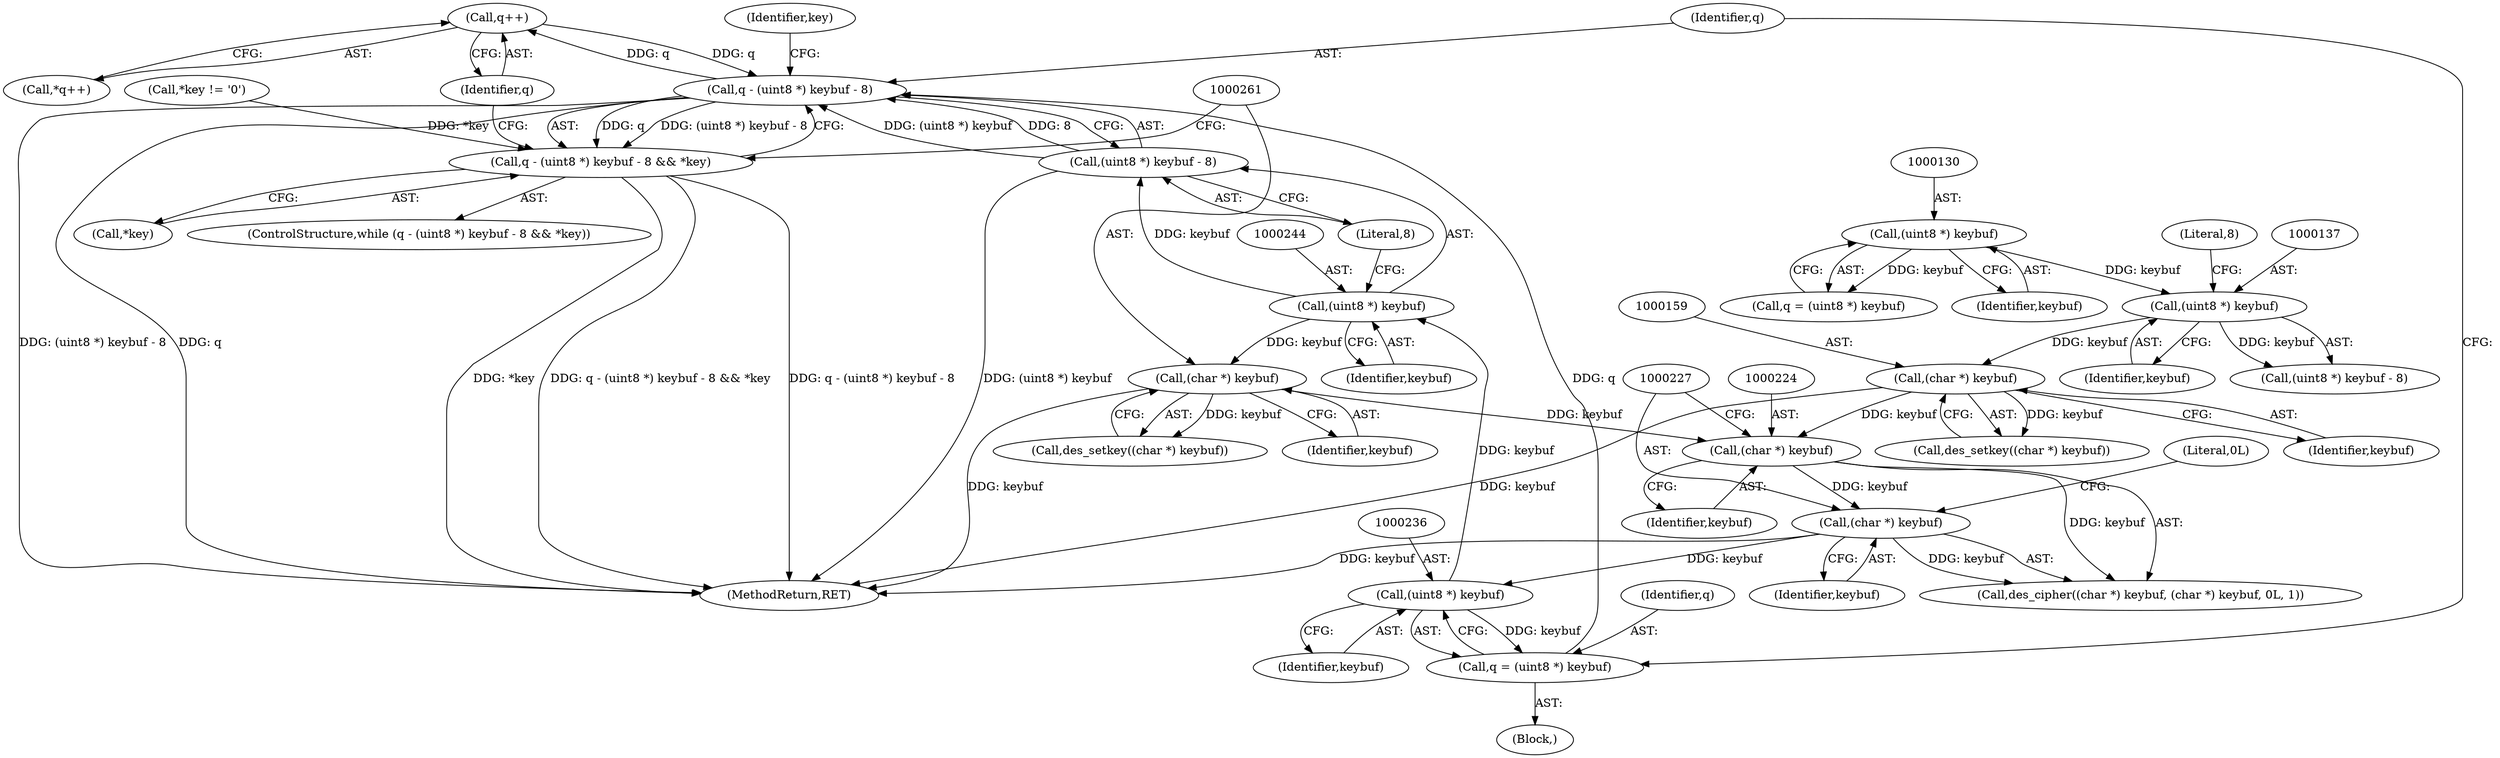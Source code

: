 digraph "0_postgresql_932ded2ed51e8333852e370c7a6dad75d9f236f9@pointer" {
"1000251" [label="(Call,q++)"];
"1000240" [label="(Call,q - (uint8 *) keybuf - 8)"];
"1000251" [label="(Call,q++)"];
"1000233" [label="(Call,q = (uint8 *) keybuf)"];
"1000235" [label="(Call,(uint8 *) keybuf)"];
"1000226" [label="(Call,(char *) keybuf)"];
"1000223" [label="(Call,(char *) keybuf)"];
"1000158" [label="(Call,(char *) keybuf)"];
"1000136" [label="(Call,(uint8 *) keybuf)"];
"1000129" [label="(Call,(uint8 *) keybuf)"];
"1000260" [label="(Call,(char *) keybuf)"];
"1000243" [label="(Call,(uint8 *) keybuf)"];
"1000242" [label="(Call,(uint8 *) keybuf - 8)"];
"1000239" [label="(Call,q - (uint8 *) keybuf - 8 && *key)"];
"1000225" [label="(Identifier,keybuf)"];
"1000238" [label="(ControlStructure,while (q - (uint8 *) keybuf - 8 && *key))"];
"1000138" [label="(Identifier,keybuf)"];
"1000239" [label="(Call,q - (uint8 *) keybuf - 8 && *key)"];
"1000160" [label="(Identifier,keybuf)"];
"1000229" [label="(Literal,0L)"];
"1000262" [label="(Identifier,keybuf)"];
"1000234" [label="(Identifier,q)"];
"1000251" [label="(Call,q++)"];
"1000223" [label="(Call,(char *) keybuf)"];
"1000245" [label="(Identifier,keybuf)"];
"1000157" [label="(Call,des_setkey((char *) keybuf))"];
"1000127" [label="(Call,q = (uint8 *) keybuf)"];
"1000136" [label="(Call,(uint8 *) keybuf)"];
"1000150" [label="(Call,*key != '\0')"];
"1000228" [label="(Identifier,keybuf)"];
"1000220" [label="(Block,)"];
"1000250" [label="(Call,*q++)"];
"1000158" [label="(Call,(char *) keybuf)"];
"1000248" [label="(Identifier,key)"];
"1000246" [label="(Literal,8)"];
"1000241" [label="(Identifier,q)"];
"1000240" [label="(Call,q - (uint8 *) keybuf - 8)"];
"1000129" [label="(Call,(uint8 *) keybuf)"];
"1000260" [label="(Call,(char *) keybuf)"];
"1000226" [label="(Call,(char *) keybuf)"];
"1000259" [label="(Call,des_setkey((char *) keybuf))"];
"1000252" [label="(Identifier,q)"];
"1000242" [label="(Call,(uint8 *) keybuf - 8)"];
"1000131" [label="(Identifier,keybuf)"];
"1000233" [label="(Call,q = (uint8 *) keybuf)"];
"1000237" [label="(Identifier,keybuf)"];
"1000479" [label="(MethodReturn,RET)"];
"1000139" [label="(Literal,8)"];
"1000243" [label="(Call,(uint8 *) keybuf)"];
"1000247" [label="(Call,*key)"];
"1000235" [label="(Call,(uint8 *) keybuf)"];
"1000222" [label="(Call,des_cipher((char *) keybuf, (char *) keybuf, 0L, 1))"];
"1000135" [label="(Call,(uint8 *) keybuf - 8)"];
"1000251" -> "1000250"  [label="AST: "];
"1000251" -> "1000252"  [label="CFG: "];
"1000252" -> "1000251"  [label="AST: "];
"1000250" -> "1000251"  [label="CFG: "];
"1000251" -> "1000240"  [label="DDG: q"];
"1000240" -> "1000251"  [label="DDG: q"];
"1000240" -> "1000239"  [label="AST: "];
"1000240" -> "1000242"  [label="CFG: "];
"1000241" -> "1000240"  [label="AST: "];
"1000242" -> "1000240"  [label="AST: "];
"1000248" -> "1000240"  [label="CFG: "];
"1000239" -> "1000240"  [label="CFG: "];
"1000240" -> "1000479"  [label="DDG: (uint8 *) keybuf - 8"];
"1000240" -> "1000479"  [label="DDG: q"];
"1000240" -> "1000239"  [label="DDG: q"];
"1000240" -> "1000239"  [label="DDG: (uint8 *) keybuf - 8"];
"1000233" -> "1000240"  [label="DDG: q"];
"1000242" -> "1000240"  [label="DDG: (uint8 *) keybuf"];
"1000242" -> "1000240"  [label="DDG: 8"];
"1000233" -> "1000220"  [label="AST: "];
"1000233" -> "1000235"  [label="CFG: "];
"1000234" -> "1000233"  [label="AST: "];
"1000235" -> "1000233"  [label="AST: "];
"1000241" -> "1000233"  [label="CFG: "];
"1000235" -> "1000233"  [label="DDG: keybuf"];
"1000235" -> "1000237"  [label="CFG: "];
"1000236" -> "1000235"  [label="AST: "];
"1000237" -> "1000235"  [label="AST: "];
"1000226" -> "1000235"  [label="DDG: keybuf"];
"1000235" -> "1000243"  [label="DDG: keybuf"];
"1000226" -> "1000222"  [label="AST: "];
"1000226" -> "1000228"  [label="CFG: "];
"1000227" -> "1000226"  [label="AST: "];
"1000228" -> "1000226"  [label="AST: "];
"1000229" -> "1000226"  [label="CFG: "];
"1000226" -> "1000479"  [label="DDG: keybuf"];
"1000226" -> "1000222"  [label="DDG: keybuf"];
"1000223" -> "1000226"  [label="DDG: keybuf"];
"1000223" -> "1000222"  [label="AST: "];
"1000223" -> "1000225"  [label="CFG: "];
"1000224" -> "1000223"  [label="AST: "];
"1000225" -> "1000223"  [label="AST: "];
"1000227" -> "1000223"  [label="CFG: "];
"1000223" -> "1000222"  [label="DDG: keybuf"];
"1000158" -> "1000223"  [label="DDG: keybuf"];
"1000260" -> "1000223"  [label="DDG: keybuf"];
"1000158" -> "1000157"  [label="AST: "];
"1000158" -> "1000160"  [label="CFG: "];
"1000159" -> "1000158"  [label="AST: "];
"1000160" -> "1000158"  [label="AST: "];
"1000157" -> "1000158"  [label="CFG: "];
"1000158" -> "1000479"  [label="DDG: keybuf"];
"1000158" -> "1000157"  [label="DDG: keybuf"];
"1000136" -> "1000158"  [label="DDG: keybuf"];
"1000136" -> "1000135"  [label="AST: "];
"1000136" -> "1000138"  [label="CFG: "];
"1000137" -> "1000136"  [label="AST: "];
"1000138" -> "1000136"  [label="AST: "];
"1000139" -> "1000136"  [label="CFG: "];
"1000136" -> "1000135"  [label="DDG: keybuf"];
"1000129" -> "1000136"  [label="DDG: keybuf"];
"1000129" -> "1000127"  [label="AST: "];
"1000129" -> "1000131"  [label="CFG: "];
"1000130" -> "1000129"  [label="AST: "];
"1000131" -> "1000129"  [label="AST: "];
"1000127" -> "1000129"  [label="CFG: "];
"1000129" -> "1000127"  [label="DDG: keybuf"];
"1000260" -> "1000259"  [label="AST: "];
"1000260" -> "1000262"  [label="CFG: "];
"1000261" -> "1000260"  [label="AST: "];
"1000262" -> "1000260"  [label="AST: "];
"1000259" -> "1000260"  [label="CFG: "];
"1000260" -> "1000479"  [label="DDG: keybuf"];
"1000260" -> "1000259"  [label="DDG: keybuf"];
"1000243" -> "1000260"  [label="DDG: keybuf"];
"1000243" -> "1000242"  [label="AST: "];
"1000243" -> "1000245"  [label="CFG: "];
"1000244" -> "1000243"  [label="AST: "];
"1000245" -> "1000243"  [label="AST: "];
"1000246" -> "1000243"  [label="CFG: "];
"1000243" -> "1000242"  [label="DDG: keybuf"];
"1000242" -> "1000246"  [label="CFG: "];
"1000246" -> "1000242"  [label="AST: "];
"1000242" -> "1000479"  [label="DDG: (uint8 *) keybuf"];
"1000239" -> "1000238"  [label="AST: "];
"1000239" -> "1000247"  [label="CFG: "];
"1000247" -> "1000239"  [label="AST: "];
"1000252" -> "1000239"  [label="CFG: "];
"1000261" -> "1000239"  [label="CFG: "];
"1000239" -> "1000479"  [label="DDG: q - (uint8 *) keybuf - 8 && *key"];
"1000239" -> "1000479"  [label="DDG: q - (uint8 *) keybuf - 8"];
"1000239" -> "1000479"  [label="DDG: *key"];
"1000150" -> "1000239"  [label="DDG: *key"];
}

